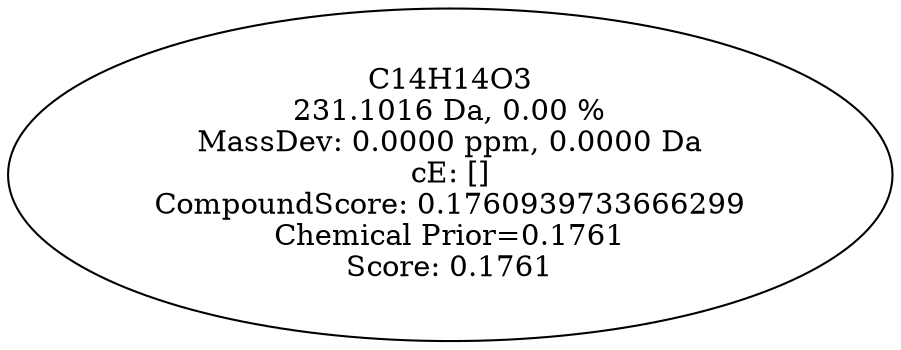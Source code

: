 strict digraph {
v1 [label="C14H14O3\n231.1016 Da, 0.00 %\nMassDev: 0.0000 ppm, 0.0000 Da\ncE: []\nCompoundScore: 0.1760939733666299\nChemical Prior=0.1761\nScore: 0.1761"];
}